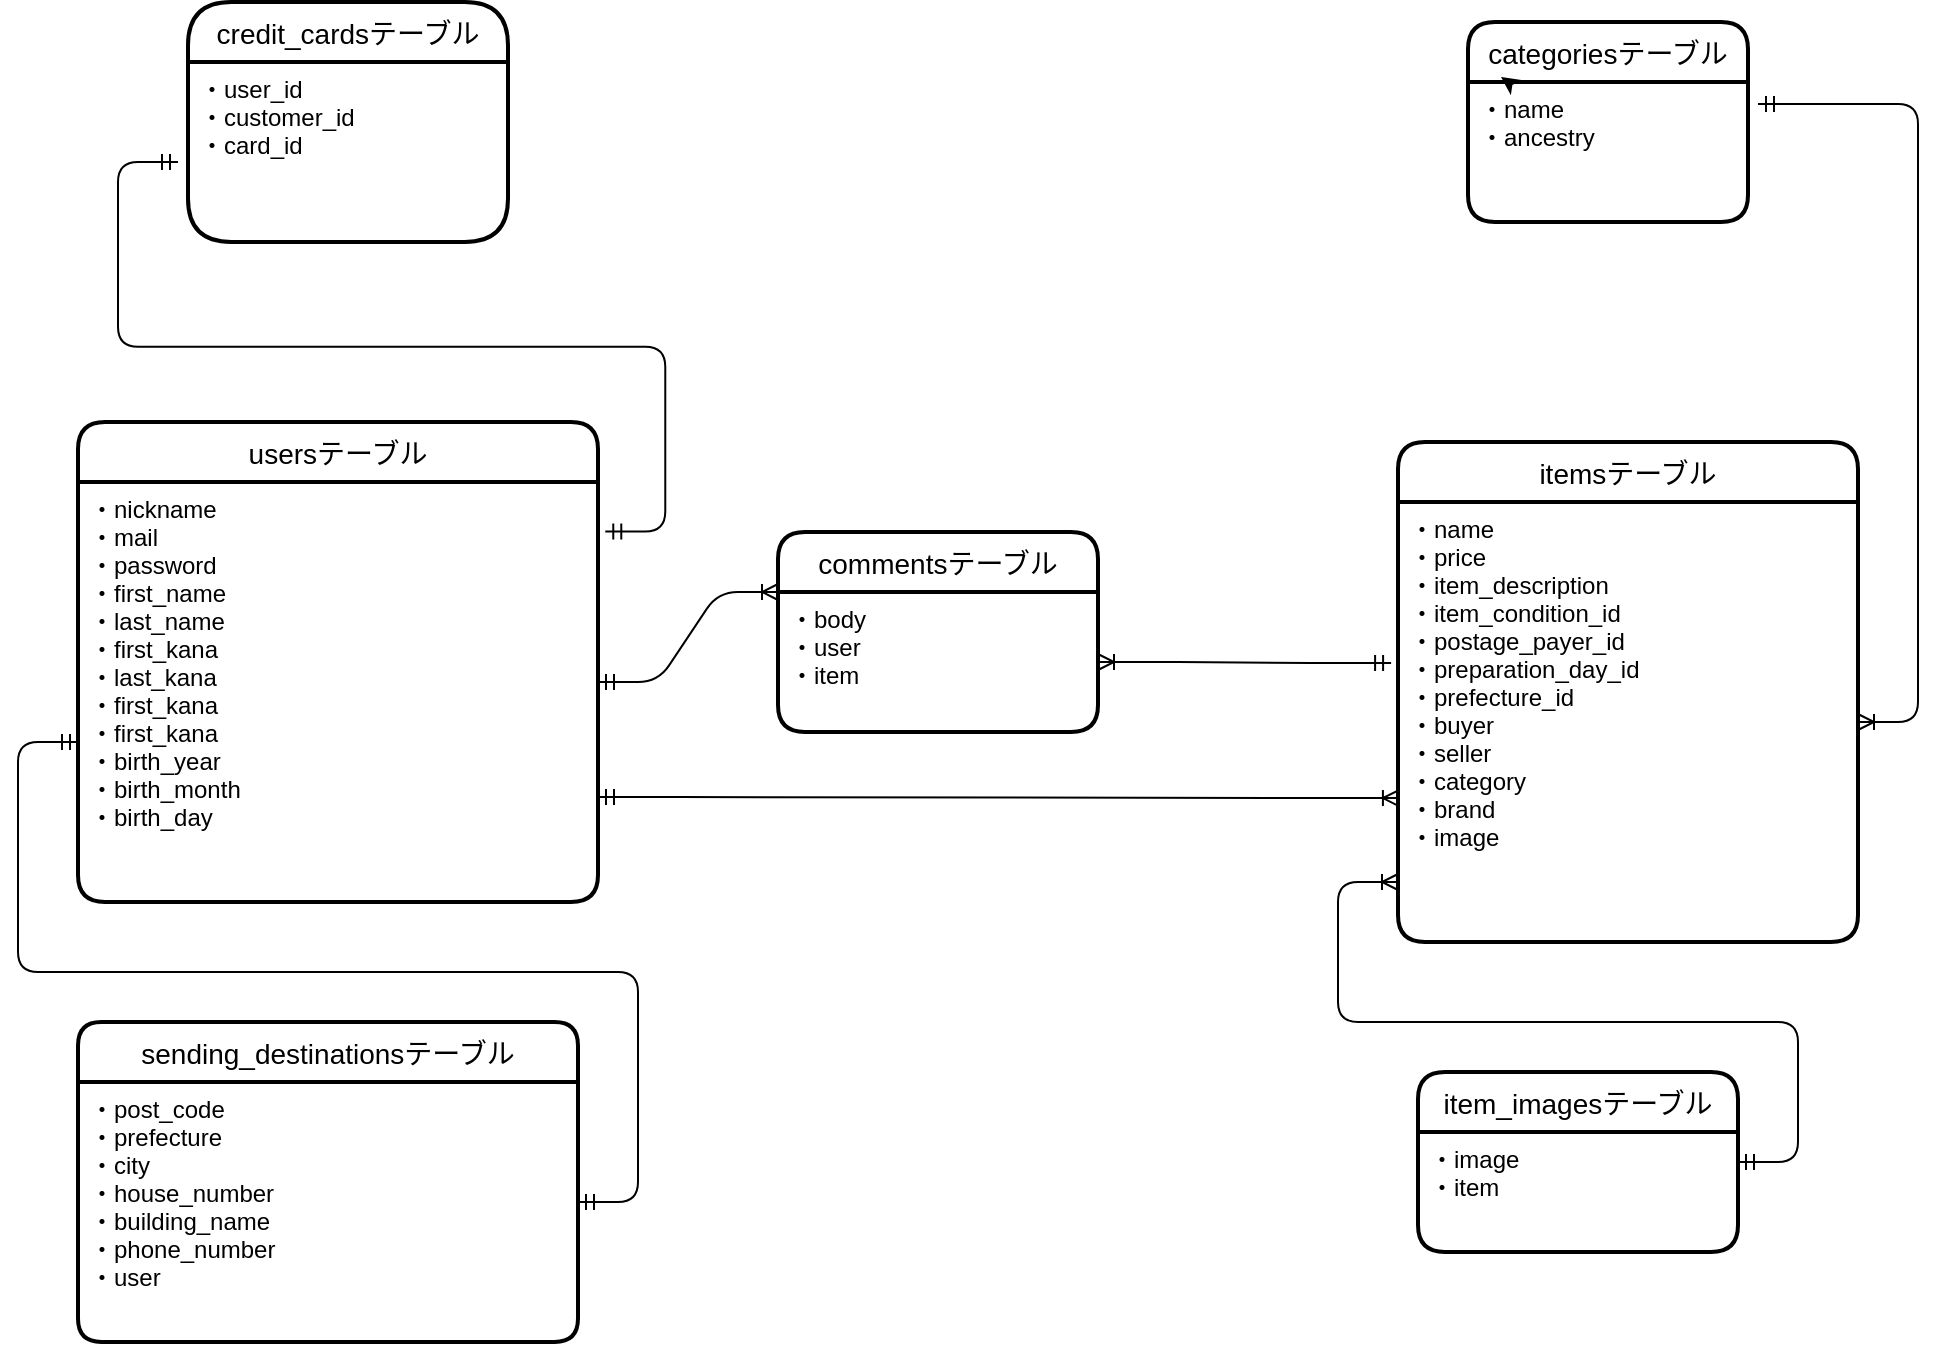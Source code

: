 <mxfile>
    <diagram id="1MaPrA4T3GDgRVxVeaMp" name="ページ1">
        <mxGraphModel dx="1370" dy="1778" grid="1" gridSize="10" guides="1" tooltips="1" connect="1" arrows="1" fold="1" page="0" pageScale="1" pageWidth="827" pageHeight="1169" math="0" shadow="0">
            <root>
                <mxCell id="0"/>
                <mxCell id="1" parent="0"/>
                <mxCell id="34" value="usersテーブル" style="swimlane;childLayout=stackLayout;horizontal=1;startSize=30;horizontalStack=0;rounded=1;fontSize=14;fontStyle=0;strokeWidth=2;resizeParent=0;resizeLast=1;shadow=0;dashed=0;align=center;" vertex="1" parent="1">
                    <mxGeometry x="-210" y="-820" width="260" height="240" as="geometry"/>
                </mxCell>
                <mxCell id="35" value="・nickname&#10;・mail&#10;・password&#10;・first_name&#10;・last_name&#10;・first_kana&#10;・last_kana&#10;・first_kana&#10;・first_kana&#10;・birth_year&#10;・birth_month&#10;・birth_day&#10;&#10;" style="align=left;strokeColor=none;fillColor=none;spacingLeft=4;fontSize=12;verticalAlign=top;resizable=0;rotatable=0;part=1;" vertex="1" parent="34">
                    <mxGeometry y="30" width="260" height="210" as="geometry"/>
                </mxCell>
                <mxCell id="39" value="itemsテーブル" style="swimlane;childLayout=stackLayout;horizontal=1;startSize=30;horizontalStack=0;rounded=1;fontSize=14;fontStyle=0;strokeWidth=2;resizeParent=0;resizeLast=1;shadow=0;dashed=0;align=center;" vertex="1" parent="1">
                    <mxGeometry x="450" y="-810" width="230" height="250" as="geometry"/>
                </mxCell>
                <mxCell id="40" value="・name&#10;・price&#10;・item_description&#10;・item_condition_id&#10;・postage_payer_id&#10;・preparation_day_id&#10;・prefecture_id&#10;・buyer&#10;・seller&#10;・category&#10;・brand&#10;・image&#10;&#10;" style="align=left;strokeColor=none;fillColor=none;spacingLeft=4;fontSize=12;verticalAlign=top;resizable=0;rotatable=0;part=1;" vertex="1" parent="39">
                    <mxGeometry y="30" width="230" height="220" as="geometry"/>
                </mxCell>
                <mxCell id="41" value="credit_cardsテーブル" style="swimlane;childLayout=stackLayout;horizontal=1;startSize=30;horizontalStack=0;rounded=1;fontSize=14;fontStyle=0;strokeWidth=2;resizeParent=0;resizeLast=1;shadow=0;dashed=0;align=center;arcSize=24;" vertex="1" parent="1">
                    <mxGeometry x="-155" y="-1030" width="160" height="120" as="geometry"/>
                </mxCell>
                <mxCell id="54" value="・user_id&#10;・customer_id&#10;・card_id" style="align=left;strokeColor=none;fillColor=none;spacingLeft=4;fontSize=12;verticalAlign=top;resizable=0;rotatable=0;part=1;" vertex="1" parent="41">
                    <mxGeometry y="30" width="160" height="90" as="geometry"/>
                </mxCell>
                <mxCell id="43" value="sending_destinationsテーブル" style="swimlane;childLayout=stackLayout;horizontal=1;startSize=30;horizontalStack=0;rounded=1;fontSize=14;fontStyle=0;strokeWidth=2;resizeParent=0;resizeLast=1;shadow=0;dashed=0;align=center;arcSize=13;" vertex="1" parent="1">
                    <mxGeometry x="-210" y="-520" width="250" height="160" as="geometry"/>
                </mxCell>
                <mxCell id="44" value="・post_code&#10;・prefecture&#10;・city&#10;・house_number&#10;・building_name&#10;・phone_number&#10;・user" style="align=left;strokeColor=none;fillColor=none;spacingLeft=4;fontSize=12;verticalAlign=top;resizable=0;rotatable=0;part=1;" vertex="1" parent="43">
                    <mxGeometry y="30" width="250" height="130" as="geometry"/>
                </mxCell>
                <mxCell id="45" value="commentsテーブル" style="swimlane;childLayout=stackLayout;horizontal=1;startSize=30;horizontalStack=0;rounded=1;fontSize=14;fontStyle=0;strokeWidth=2;resizeParent=0;resizeLast=1;shadow=0;dashed=0;align=center;" vertex="1" parent="1">
                    <mxGeometry x="140" y="-765" width="160" height="100" as="geometry"/>
                </mxCell>
                <mxCell id="46" value="・body&#10;・user&#10;・item" style="align=left;strokeColor=none;fillColor=none;spacingLeft=4;fontSize=12;verticalAlign=top;resizable=0;rotatable=0;part=1;" vertex="1" parent="45">
                    <mxGeometry y="30" width="160" height="70" as="geometry"/>
                </mxCell>
                <mxCell id="47" value="categoriesテーブル" style="swimlane;childLayout=stackLayout;horizontal=1;startSize=30;horizontalStack=0;rounded=1;fontSize=14;fontStyle=0;strokeWidth=2;resizeParent=0;resizeLast=1;shadow=0;dashed=0;align=center;" vertex="1" parent="1">
                    <mxGeometry x="485" y="-1020" width="140" height="100" as="geometry"/>
                </mxCell>
                <mxCell id="51" style="edgeStyle=none;html=1;" edge="1" parent="47" source="48" target="47">
                    <mxGeometry relative="1" as="geometry"/>
                </mxCell>
                <mxCell id="63" style="edgeStyle=none;html=1;entryX=0.118;entryY=0.275;entryDx=0;entryDy=0;entryPerimeter=0;" edge="1" parent="47" source="48" target="47">
                    <mxGeometry relative="1" as="geometry"/>
                </mxCell>
                <mxCell id="48" value="・name&#10;・ancestry" style="align=left;strokeColor=none;fillColor=none;spacingLeft=4;fontSize=12;verticalAlign=top;resizable=0;rotatable=0;part=1;" vertex="1" parent="47">
                    <mxGeometry y="30" width="140" height="70" as="geometry"/>
                </mxCell>
                <mxCell id="49" value="item_imagesテーブル" style="swimlane;childLayout=stackLayout;horizontal=1;startSize=30;horizontalStack=0;rounded=1;fontSize=14;fontStyle=0;strokeWidth=2;resizeParent=0;resizeLast=1;shadow=0;dashed=0;align=center;" vertex="1" parent="1">
                    <mxGeometry x="460" y="-495" width="160" height="90" as="geometry"/>
                </mxCell>
                <mxCell id="69" style="edgeStyle=none;html=1;" edge="1" parent="49" source="50" target="49">
                    <mxGeometry relative="1" as="geometry"/>
                </mxCell>
                <mxCell id="50" value="・image&#10;・item" style="align=left;strokeColor=none;fillColor=none;spacingLeft=4;fontSize=12;verticalAlign=top;resizable=0;rotatable=0;part=1;" vertex="1" parent="49">
                    <mxGeometry y="30" width="160" height="60" as="geometry"/>
                </mxCell>
                <mxCell id="77" value="" style="edgeStyle=entityRelationEdgeStyle;fontSize=12;html=1;endArrow=ERoneToMany;startArrow=ERmandOne;" edge="1" parent="1" target="40">
                    <mxGeometry width="100" height="100" relative="1" as="geometry">
                        <mxPoint x="630" y="-979" as="sourcePoint"/>
                        <mxPoint x="690" y="-650" as="targetPoint"/>
                    </mxGeometry>
                </mxCell>
                <mxCell id="79" value="" style="edgeStyle=entityRelationEdgeStyle;fontSize=12;html=1;endArrow=ERoneToMany;startArrow=ERmandOne;exitX=1;exitY=0.75;exitDx=0;exitDy=0;entryX=0.002;entryY=0.673;entryDx=0;entryDy=0;entryPerimeter=0;" edge="1" parent="1" source="35" target="40">
                    <mxGeometry width="100" height="100" relative="1" as="geometry">
                        <mxPoint x="290" y="-400" as="sourcePoint"/>
                        <mxPoint x="380" y="-630" as="targetPoint"/>
                    </mxGeometry>
                </mxCell>
                <mxCell id="80" value="" style="edgeStyle=entityRelationEdgeStyle;fontSize=12;html=1;endArrow=ERmandOne;startArrow=ERmandOne;exitX=1.014;exitY=0.118;exitDx=0;exitDy=0;exitPerimeter=0;" edge="1" parent="1" source="35">
                    <mxGeometry width="100" height="100" relative="1" as="geometry">
                        <mxPoint y="-840" as="sourcePoint"/>
                        <mxPoint x="-160" y="-950" as="targetPoint"/>
                    </mxGeometry>
                </mxCell>
                <mxCell id="81" value="" style="edgeStyle=entityRelationEdgeStyle;fontSize=12;html=1;endArrow=ERmandOne;startArrow=ERmandOne;" edge="1" parent="1">
                    <mxGeometry width="100" height="100" relative="1" as="geometry">
                        <mxPoint x="40" y="-430" as="sourcePoint"/>
                        <mxPoint x="-210" y="-660" as="targetPoint"/>
                    </mxGeometry>
                </mxCell>
                <mxCell id="82" value="" style="edgeStyle=entityRelationEdgeStyle;fontSize=12;html=1;endArrow=ERoneToMany;startArrow=ERmandOne;exitX=1;exitY=0.25;exitDx=0;exitDy=0;" edge="1" parent="1" source="50">
                    <mxGeometry width="100" height="100" relative="1" as="geometry">
                        <mxPoint x="790" y="-640" as="sourcePoint"/>
                        <mxPoint x="450" y="-590" as="targetPoint"/>
                    </mxGeometry>
                </mxCell>
                <mxCell id="83" value="" style="edgeStyle=entityRelationEdgeStyle;fontSize=12;html=1;endArrow=ERoneToMany;startArrow=ERmandOne;entryX=0;entryY=0;entryDx=0;entryDy=0;" edge="1" parent="1" target="46">
                    <mxGeometry width="100" height="100" relative="1" as="geometry">
                        <mxPoint x="50" y="-690" as="sourcePoint"/>
                        <mxPoint x="150" y="-790" as="targetPoint"/>
                    </mxGeometry>
                </mxCell>
                <mxCell id="84" value="" style="edgeStyle=entityRelationEdgeStyle;fontSize=12;html=1;endArrow=ERoneToMany;startArrow=ERmandOne;entryX=1;entryY=0.5;entryDx=0;entryDy=0;exitX=-0.015;exitY=0.366;exitDx=0;exitDy=0;exitPerimeter=0;" edge="1" parent="1" source="40" target="46">
                    <mxGeometry width="100" height="100" relative="1" as="geometry">
                        <mxPoint x="370" y="-680" as="sourcePoint"/>
                        <mxPoint x="320" y="-720" as="targetPoint"/>
                    </mxGeometry>
                </mxCell>
            </root>
        </mxGraphModel>
    </diagram>
</mxfile>